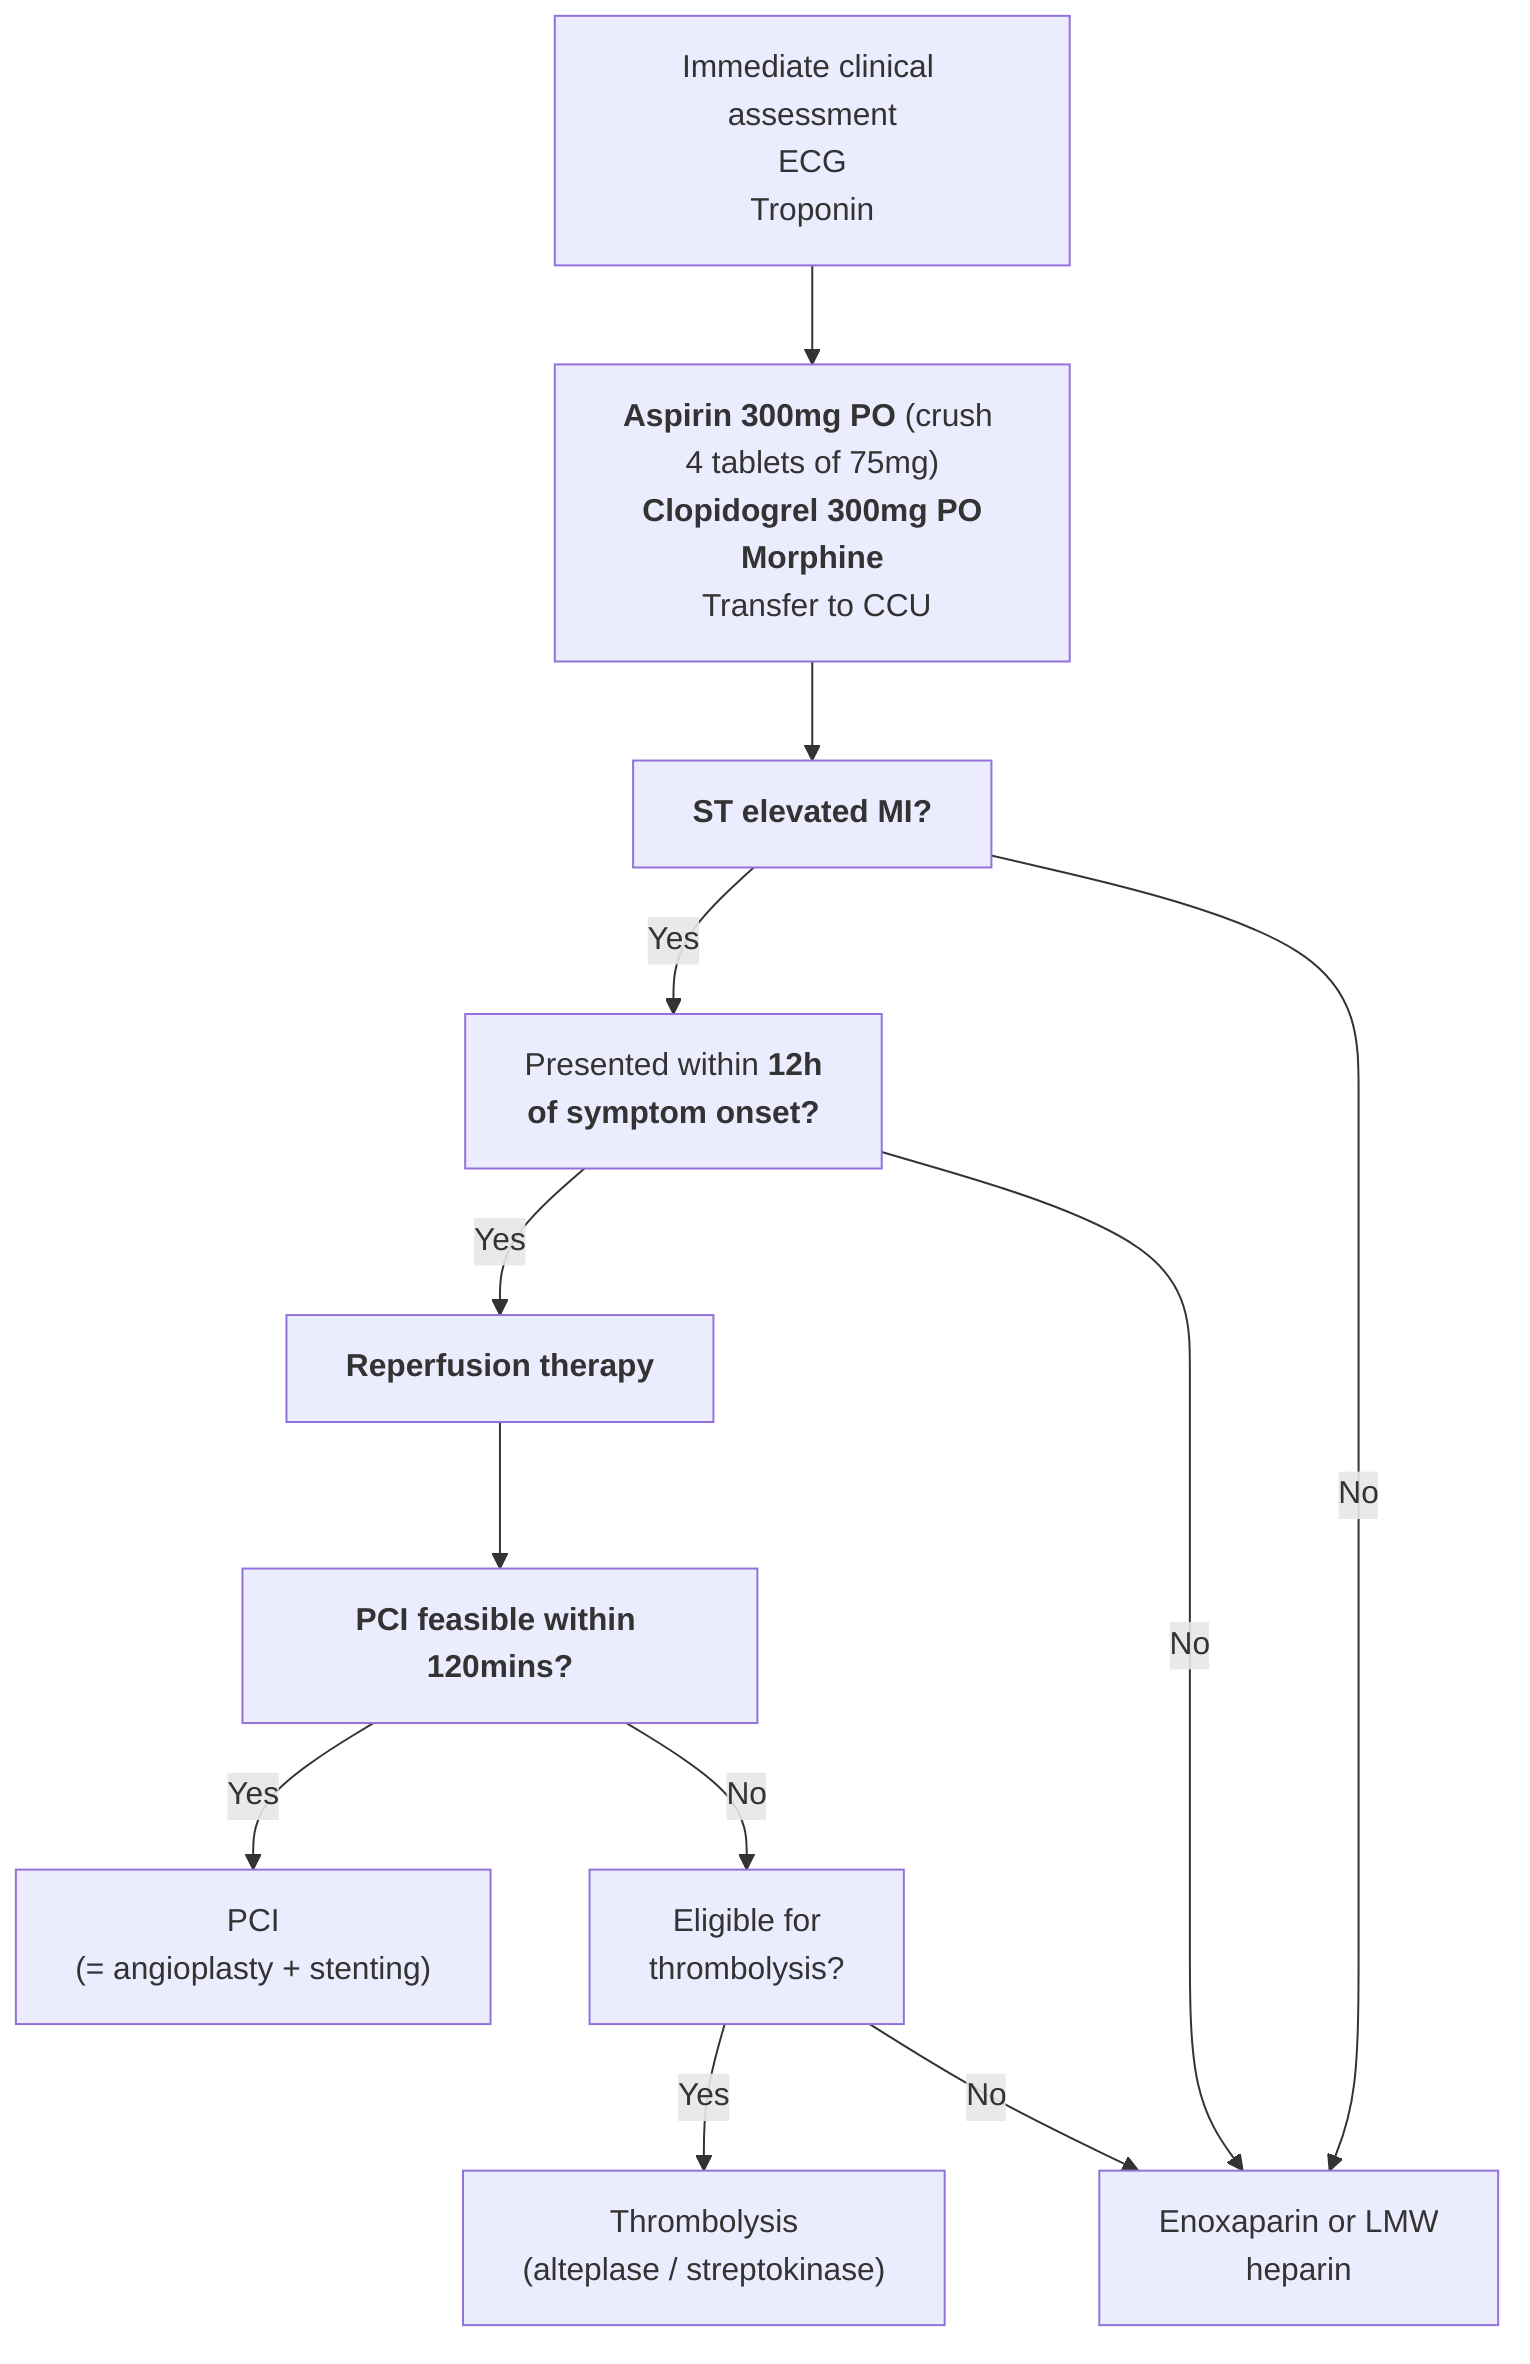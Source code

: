 graph TB
A[Immediate clinical assessment<br/>ECG<br/>Troponin]-->B["<b>Aspirin 300mg PO</b> (crush 4 tablets of 75mg)<br/><b>Clopidogrel 300mg PO</b><br/><b>Morphine</b><br/> Transfer to CCU"]
B-->C[<b>ST elevated MI?</b>]
C-->|Yes|D[Presented within <b>12h<br/> of symptom onset?</b>]
C-->|No|E[Enoxaparin or LMW<br/> heparin]
D-->|Yes|F[<b>Reperfusion therapy</b>]
D-->|No|E
F-->G["<b>PCI feasible within 120mins?</b>"]
G-->|Yes|H["PCI<br/> (= angioplasty + stenting)"]
G-->|No|I["Eligible for<br/> thrombolysis?"]
I-->|Yes|J["Thrombolysis<br/> (alteplase / streptokinase)"]
I-->|No|E